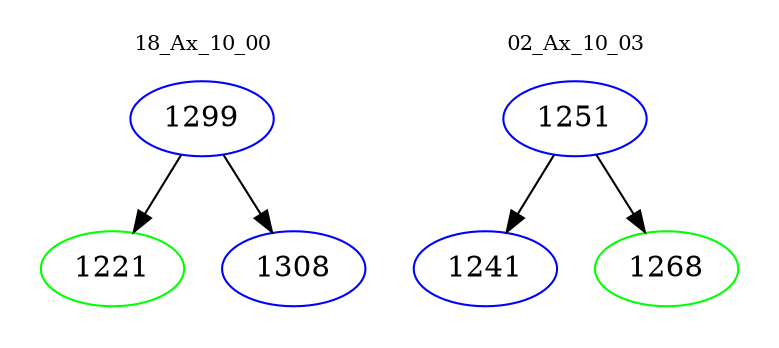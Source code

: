 digraph{
subgraph cluster_0 {
color = white
label = "18_Ax_10_00";
fontsize=10;
T0_1299 [label="1299", color="blue"]
T0_1299 -> T0_1221 [color="black"]
T0_1221 [label="1221", color="green"]
T0_1299 -> T0_1308 [color="black"]
T0_1308 [label="1308", color="blue"]
}
subgraph cluster_1 {
color = white
label = "02_Ax_10_03";
fontsize=10;
T1_1251 [label="1251", color="blue"]
T1_1251 -> T1_1241 [color="black"]
T1_1241 [label="1241", color="blue"]
T1_1251 -> T1_1268 [color="black"]
T1_1268 [label="1268", color="green"]
}
}
